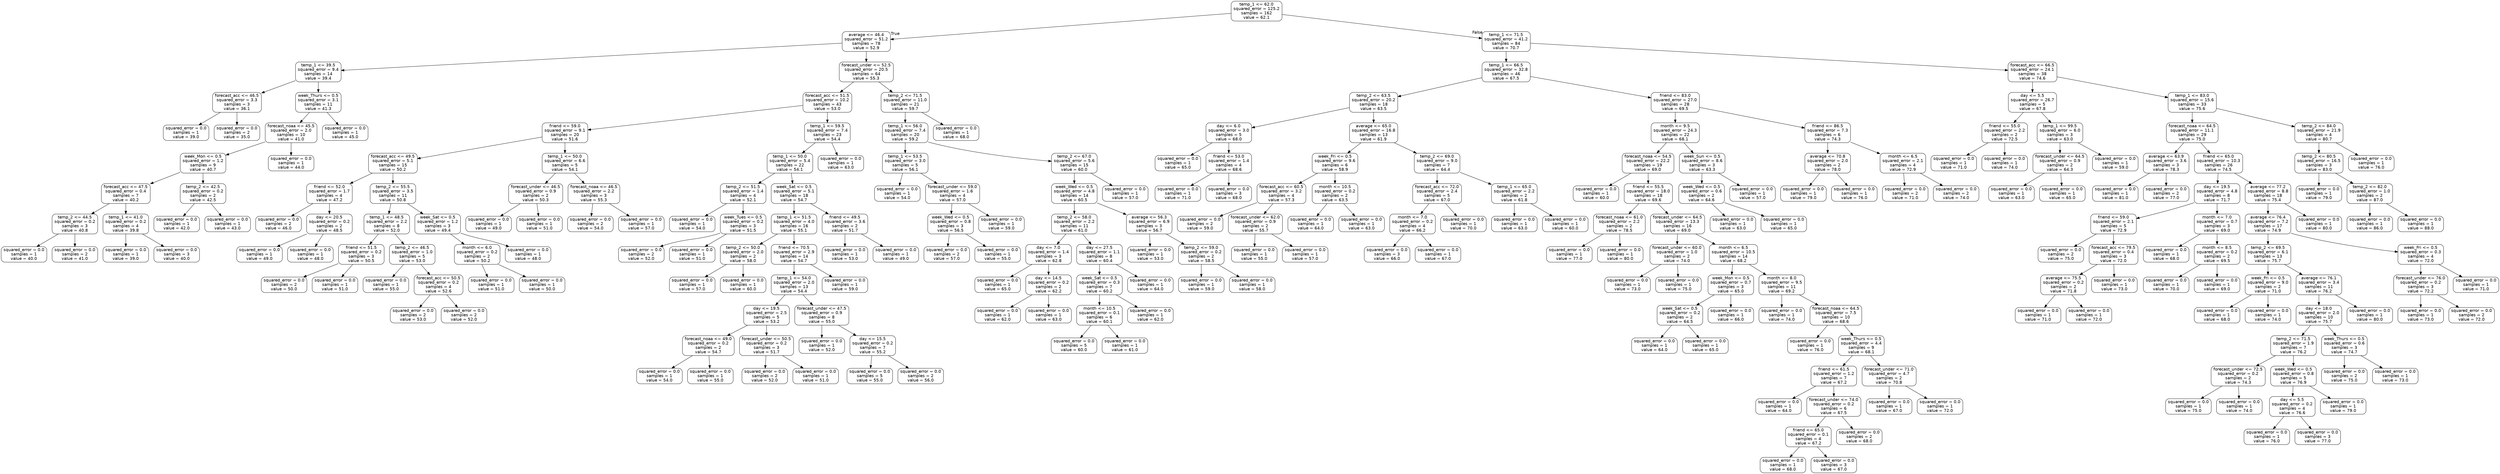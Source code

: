 digraph Tree {
node [shape=box, style="rounded", color="black", fontname="helvetica"] ;
edge [fontname="helvetica"] ;
0 [label="temp_1 <= 62.0\nsquared_error = 125.2\nsamples = 162\nvalue = 62.1"] ;
1 [label="average <= 46.4\nsquared_error = 51.2\nsamples = 78\nvalue = 52.9"] ;
0 -> 1 [labeldistance=2.5, labelangle=45, headlabel="True"] ;
2 [label="temp_1 <= 39.5\nsquared_error = 9.4\nsamples = 14\nvalue = 39.4"] ;
1 -> 2 ;
3 [label="forecast_acc <= 46.5\nsquared_error = 3.3\nsamples = 3\nvalue = 36.1"] ;
2 -> 3 ;
4 [label="squared_error = 0.0\nsamples = 1\nvalue = 39.0"] ;
3 -> 4 ;
5 [label="squared_error = 0.0\nsamples = 2\nvalue = 35.0"] ;
3 -> 5 ;
6 [label="week_Thurs <= 0.5\nsquared_error = 3.1\nsamples = 11\nvalue = 41.3"] ;
2 -> 6 ;
7 [label="forecast_noaa <= 45.5\nsquared_error = 2.0\nsamples = 10\nvalue = 41.0"] ;
6 -> 7 ;
8 [label="week_Mon <= 0.5\nsquared_error = 1.2\nsamples = 9\nvalue = 40.7"] ;
7 -> 8 ;
9 [label="forecast_acc <= 47.5\nsquared_error = 0.4\nsamples = 7\nvalue = 40.2"] ;
8 -> 9 ;
10 [label="temp_2 <= 44.5\nsquared_error = 0.2\nsamples = 3\nvalue = 40.8"] ;
9 -> 10 ;
11 [label="squared_error = 0.0\nsamples = 1\nvalue = 40.0"] ;
10 -> 11 ;
12 [label="squared_error = 0.0\nsamples = 2\nvalue = 41.0"] ;
10 -> 12 ;
13 [label="temp_1 <= 41.0\nsquared_error = 0.2\nsamples = 4\nvalue = 39.8"] ;
9 -> 13 ;
14 [label="squared_error = 0.0\nsamples = 1\nvalue = 39.0"] ;
13 -> 14 ;
15 [label="squared_error = 0.0\nsamples = 3\nvalue = 40.0"] ;
13 -> 15 ;
16 [label="temp_2 <= 42.5\nsquared_error = 0.2\nsamples = 2\nvalue = 42.5"] ;
8 -> 16 ;
17 [label="squared_error = 0.0\nsamples = 1\nvalue = 42.0"] ;
16 -> 17 ;
18 [label="squared_error = 0.0\nsamples = 1\nvalue = 43.0"] ;
16 -> 18 ;
19 [label="squared_error = 0.0\nsamples = 1\nvalue = 44.0"] ;
7 -> 19 ;
20 [label="squared_error = 0.0\nsamples = 1\nvalue = 45.0"] ;
6 -> 20 ;
21 [label="forecast_under <= 52.5\nsquared_error = 20.5\nsamples = 64\nvalue = 55.3"] ;
1 -> 21 ;
22 [label="forecast_acc <= 51.5\nsquared_error = 10.2\nsamples = 43\nvalue = 53.0"] ;
21 -> 22 ;
23 [label="friend <= 59.0\nsquared_error = 9.1\nsamples = 20\nvalue = 51.6"] ;
22 -> 23 ;
24 [label="forecast_acc <= 49.5\nsquared_error = 5.1\nsamples = 15\nvalue = 50.2"] ;
23 -> 24 ;
25 [label="friend <= 52.0\nsquared_error = 1.7\nsamples = 4\nvalue = 47.2"] ;
24 -> 25 ;
26 [label="squared_error = 0.0\nsamples = 2\nvalue = 46.0"] ;
25 -> 26 ;
27 [label="day <= 20.5\nsquared_error = 0.2\nsamples = 2\nvalue = 48.5"] ;
25 -> 27 ;
28 [label="squared_error = 0.0\nsamples = 1\nvalue = 49.0"] ;
27 -> 28 ;
29 [label="squared_error = 0.0\nsamples = 1\nvalue = 48.0"] ;
27 -> 29 ;
30 [label="temp_2 <= 55.5\nsquared_error = 3.5\nsamples = 11\nvalue = 50.8"] ;
24 -> 30 ;
31 [label="temp_1 <= 48.5\nsquared_error = 2.2\nsamples = 8\nvalue = 52.0"] ;
30 -> 31 ;
32 [label="friend <= 51.5\nsquared_error = 0.2\nsamples = 3\nvalue = 50.5"] ;
31 -> 32 ;
33 [label="squared_error = 0.0\nsamples = 2\nvalue = 50.0"] ;
32 -> 33 ;
34 [label="squared_error = 0.0\nsamples = 1\nvalue = 51.0"] ;
32 -> 34 ;
35 [label="temp_2 <= 46.5\nsquared_error = 1.0\nsamples = 5\nvalue = 53.0"] ;
31 -> 35 ;
36 [label="squared_error = 0.0\nsamples = 1\nvalue = 55.0"] ;
35 -> 36 ;
37 [label="forecast_acc <= 50.5\nsquared_error = 0.2\nsamples = 4\nvalue = 52.6"] ;
35 -> 37 ;
38 [label="squared_error = 0.0\nsamples = 2\nvalue = 53.0"] ;
37 -> 38 ;
39 [label="squared_error = 0.0\nsamples = 2\nvalue = 52.0"] ;
37 -> 39 ;
40 [label="week_Sat <= 0.5\nsquared_error = 1.2\nsamples = 3\nvalue = 49.4"] ;
30 -> 40 ;
41 [label="month <= 6.0\nsquared_error = 0.2\nsamples = 2\nvalue = 50.2"] ;
40 -> 41 ;
42 [label="squared_error = 0.0\nsamples = 1\nvalue = 51.0"] ;
41 -> 42 ;
43 [label="squared_error = 0.0\nsamples = 1\nvalue = 50.0"] ;
41 -> 43 ;
44 [label="squared_error = 0.0\nsamples = 1\nvalue = 48.0"] ;
40 -> 44 ;
45 [label="temp_1 <= 50.0\nsquared_error = 6.6\nsamples = 5\nvalue = 54.1"] ;
23 -> 45 ;
46 [label="forecast_under <= 46.5\nsquared_error = 0.9\nsamples = 2\nvalue = 50.3"] ;
45 -> 46 ;
47 [label="squared_error = 0.0\nsamples = 1\nvalue = 49.0"] ;
46 -> 47 ;
48 [label="squared_error = 0.0\nsamples = 1\nvalue = 51.0"] ;
46 -> 48 ;
49 [label="forecast_noaa <= 46.5\nsquared_error = 2.2\nsamples = 3\nvalue = 55.3"] ;
45 -> 49 ;
50 [label="squared_error = 0.0\nsamples = 2\nvalue = 54.0"] ;
49 -> 50 ;
51 [label="squared_error = 0.0\nsamples = 1\nvalue = 57.0"] ;
49 -> 51 ;
52 [label="temp_1 <= 59.5\nsquared_error = 7.4\nsamples = 23\nvalue = 54.4"] ;
22 -> 52 ;
53 [label="temp_1 <= 50.0\nsquared_error = 5.4\nsamples = 22\nvalue = 54.1"] ;
52 -> 53 ;
54 [label="temp_2 <= 51.5\nsquared_error = 1.4\nsamples = 4\nvalue = 52.1"] ;
53 -> 54 ;
55 [label="squared_error = 0.0\nsamples = 1\nvalue = 54.0"] ;
54 -> 55 ;
56 [label="week_Tues <= 0.5\nsquared_error = 0.2\nsamples = 3\nvalue = 51.5"] ;
54 -> 56 ;
57 [label="squared_error = 0.0\nsamples = 2\nvalue = 52.0"] ;
56 -> 57 ;
58 [label="squared_error = 0.0\nsamples = 1\nvalue = 51.0"] ;
56 -> 58 ;
59 [label="week_Sat <= 0.5\nsquared_error = 5.1\nsamples = 18\nvalue = 54.7"] ;
53 -> 59 ;
60 [label="temp_1 <= 51.5\nsquared_error = 4.0\nsamples = 16\nvalue = 55.1"] ;
59 -> 60 ;
61 [label="temp_2 <= 50.0\nsquared_error = 2.0\nsamples = 2\nvalue = 58.0"] ;
60 -> 61 ;
62 [label="squared_error = 0.0\nsamples = 1\nvalue = 57.0"] ;
61 -> 62 ;
63 [label="squared_error = 0.0\nsamples = 1\nvalue = 60.0"] ;
61 -> 63 ;
64 [label="friend <= 70.5\nsquared_error = 2.9\nsamples = 14\nvalue = 54.7"] ;
60 -> 64 ;
65 [label="temp_1 <= 54.0\nsquared_error = 2.0\nsamples = 13\nvalue = 54.4"] ;
64 -> 65 ;
66 [label="day <= 19.5\nsquared_error = 2.5\nsamples = 5\nvalue = 53.2"] ;
65 -> 66 ;
67 [label="forecast_noaa <= 49.0\nsquared_error = 0.2\nsamples = 2\nvalue = 54.7"] ;
66 -> 67 ;
68 [label="squared_error = 0.0\nsamples = 1\nvalue = 54.0"] ;
67 -> 68 ;
69 [label="squared_error = 0.0\nsamples = 1\nvalue = 55.0"] ;
67 -> 69 ;
70 [label="forecast_under <= 50.5\nsquared_error = 0.2\nsamples = 3\nvalue = 51.7"] ;
66 -> 70 ;
71 [label="squared_error = 0.0\nsamples = 2\nvalue = 52.0"] ;
70 -> 71 ;
72 [label="squared_error = 0.0\nsamples = 1\nvalue = 51.0"] ;
70 -> 72 ;
73 [label="forecast_under <= 47.5\nsquared_error = 0.9\nsamples = 8\nvalue = 55.0"] ;
65 -> 73 ;
74 [label="squared_error = 0.0\nsamples = 1\nvalue = 52.0"] ;
73 -> 74 ;
75 [label="day <= 15.5\nsquared_error = 0.2\nsamples = 7\nvalue = 55.2"] ;
73 -> 75 ;
76 [label="squared_error = 0.0\nsamples = 5\nvalue = 55.0"] ;
75 -> 76 ;
77 [label="squared_error = 0.0\nsamples = 2\nvalue = 56.0"] ;
75 -> 77 ;
78 [label="squared_error = 0.0\nsamples = 1\nvalue = 59.0"] ;
64 -> 78 ;
79 [label="friend <= 49.5\nsquared_error = 3.6\nsamples = 2\nvalue = 51.7"] ;
59 -> 79 ;
80 [label="squared_error = 0.0\nsamples = 1\nvalue = 53.0"] ;
79 -> 80 ;
81 [label="squared_error = 0.0\nsamples = 1\nvalue = 49.0"] ;
79 -> 81 ;
82 [label="squared_error = 0.0\nsamples = 1\nvalue = 63.0"] ;
52 -> 82 ;
83 [label="temp_2 <= 71.5\nsquared_error = 11.0\nsamples = 21\nvalue = 59.7"] ;
21 -> 83 ;
84 [label="temp_1 <= 56.0\nsquared_error = 7.4\nsamples = 20\nvalue = 59.2"] ;
83 -> 84 ;
85 [label="temp_1 <= 53.5\nsquared_error = 3.0\nsamples = 5\nvalue = 56.1"] ;
84 -> 85 ;
86 [label="squared_error = 0.0\nsamples = 1\nvalue = 54.0"] ;
85 -> 86 ;
87 [label="forecast_under <= 59.0\nsquared_error = 1.6\nsamples = 4\nvalue = 57.0"] ;
85 -> 87 ;
88 [label="week_Wed <= 0.5\nsquared_error = 0.8\nsamples = 3\nvalue = 56.5"] ;
87 -> 88 ;
89 [label="squared_error = 0.0\nsamples = 2\nvalue = 57.0"] ;
88 -> 89 ;
90 [label="squared_error = 0.0\nsamples = 1\nvalue = 55.0"] ;
88 -> 90 ;
91 [label="squared_error = 0.0\nsamples = 1\nvalue = 59.0"] ;
87 -> 91 ;
92 [label="temp_2 <= 67.0\nsquared_error = 5.6\nsamples = 15\nvalue = 60.0"] ;
84 -> 92 ;
93 [label="week_Wed <= 0.5\nsquared_error = 4.8\nsamples = 14\nvalue = 60.5"] ;
92 -> 93 ;
94 [label="temp_2 <= 58.0\nsquared_error = 2.2\nsamples = 11\nvalue = 61.0"] ;
93 -> 94 ;
95 [label="day <= 7.0\nsquared_error = 1.4\nsamples = 3\nvalue = 62.8"] ;
94 -> 95 ;
96 [label="squared_error = 0.0\nsamples = 1\nvalue = 65.0"] ;
95 -> 96 ;
97 [label="day <= 14.5\nsquared_error = 0.2\nsamples = 2\nvalue = 62.2"] ;
95 -> 97 ;
98 [label="squared_error = 0.0\nsamples = 1\nvalue = 62.0"] ;
97 -> 98 ;
99 [label="squared_error = 0.0\nsamples = 1\nvalue = 63.0"] ;
97 -> 99 ;
100 [label="day <= 27.5\nsquared_error = 1.1\nsamples = 8\nvalue = 60.4"] ;
94 -> 100 ;
101 [label="week_Sat <= 0.5\nsquared_error = 0.3\nsamples = 7\nvalue = 60.2"] ;
100 -> 101 ;
102 [label="month <= 10.5\nsquared_error = 0.1\nsamples = 6\nvalue = 60.1"] ;
101 -> 102 ;
103 [label="squared_error = 0.0\nsamples = 5\nvalue = 60.0"] ;
102 -> 103 ;
104 [label="squared_error = 0.0\nsamples = 1\nvalue = 61.0"] ;
102 -> 104 ;
105 [label="squared_error = 0.0\nsamples = 1\nvalue = 62.0"] ;
101 -> 105 ;
106 [label="squared_error = 0.0\nsamples = 1\nvalue = 64.0"] ;
100 -> 106 ;
107 [label="average <= 56.3\nsquared_error = 6.9\nsamples = 3\nvalue = 56.7"] ;
93 -> 107 ;
108 [label="squared_error = 0.0\nsamples = 1\nvalue = 53.0"] ;
107 -> 108 ;
109 [label="temp_2 <= 59.0\nsquared_error = 0.2\nsamples = 2\nvalue = 58.5"] ;
107 -> 109 ;
110 [label="squared_error = 0.0\nsamples = 1\nvalue = 59.0"] ;
109 -> 110 ;
111 [label="squared_error = 0.0\nsamples = 1\nvalue = 58.0"] ;
109 -> 111 ;
112 [label="squared_error = 0.0\nsamples = 1\nvalue = 57.0"] ;
92 -> 112 ;
113 [label="squared_error = 0.0\nsamples = 1\nvalue = 68.0"] ;
83 -> 113 ;
114 [label="temp_1 <= 71.5\nsquared_error = 41.2\nsamples = 84\nvalue = 70.7"] ;
0 -> 114 [labeldistance=2.5, labelangle=-45, headlabel="False"] ;
115 [label="temp_1 <= 66.5\nsquared_error = 32.8\nsamples = 46\nvalue = 67.5"] ;
114 -> 115 ;
116 [label="temp_2 <= 63.5\nsquared_error = 20.2\nsamples = 18\nvalue = 63.5"] ;
115 -> 116 ;
117 [label="day <= 6.0\nsquared_error = 3.0\nsamples = 5\nvalue = 68.0"] ;
116 -> 117 ;
118 [label="squared_error = 0.0\nsamples = 1\nvalue = 65.0"] ;
117 -> 118 ;
119 [label="friend <= 53.0\nsquared_error = 1.4\nsamples = 4\nvalue = 68.6"] ;
117 -> 119 ;
120 [label="squared_error = 0.0\nsamples = 1\nvalue = 71.0"] ;
119 -> 120 ;
121 [label="squared_error = 0.0\nsamples = 3\nvalue = 68.0"] ;
119 -> 121 ;
122 [label="average <= 65.0\nsquared_error = 16.8\nsamples = 13\nvalue = 61.9"] ;
116 -> 122 ;
123 [label="week_Fri <= 0.5\nsquared_error = 9.6\nsamples = 6\nvalue = 58.9"] ;
122 -> 123 ;
124 [label="forecast_acc <= 60.5\nsquared_error = 3.2\nsamples = 4\nvalue = 57.3"] ;
123 -> 124 ;
125 [label="squared_error = 0.0\nsamples = 2\nvalue = 59.0"] ;
124 -> 125 ;
126 [label="forecast_under <= 62.0\nsquared_error = 0.9\nsamples = 2\nvalue = 55.7"] ;
124 -> 126 ;
127 [label="squared_error = 0.0\nsamples = 1\nvalue = 55.0"] ;
126 -> 127 ;
128 [label="squared_error = 0.0\nsamples = 1\nvalue = 57.0"] ;
126 -> 128 ;
129 [label="month <= 10.5\nsquared_error = 0.2\nsamples = 2\nvalue = 63.5"] ;
123 -> 129 ;
130 [label="squared_error = 0.0\nsamples = 1\nvalue = 64.0"] ;
129 -> 130 ;
131 [label="squared_error = 0.0\nsamples = 1\nvalue = 63.0"] ;
129 -> 131 ;
132 [label="temp_2 <= 69.0\nsquared_error = 9.0\nsamples = 7\nvalue = 64.4"] ;
122 -> 132 ;
133 [label="forecast_acc <= 72.0\nsquared_error = 2.4\nsamples = 5\nvalue = 67.0"] ;
132 -> 133 ;
134 [label="month <= 7.0\nsquared_error = 0.2\nsamples = 4\nvalue = 66.2"] ;
133 -> 134 ;
135 [label="squared_error = 0.0\nsamples = 3\nvalue = 66.0"] ;
134 -> 135 ;
136 [label="squared_error = 0.0\nsamples = 1\nvalue = 67.0"] ;
134 -> 136 ;
137 [label="squared_error = 0.0\nsamples = 1\nvalue = 70.0"] ;
133 -> 137 ;
138 [label="temp_1 <= 65.0\nsquared_error = 2.2\nsamples = 2\nvalue = 61.8"] ;
132 -> 138 ;
139 [label="squared_error = 0.0\nsamples = 1\nvalue = 63.0"] ;
138 -> 139 ;
140 [label="squared_error = 0.0\nsamples = 1\nvalue = 60.0"] ;
138 -> 140 ;
141 [label="friend <= 83.0\nsquared_error = 27.0\nsamples = 28\nvalue = 69.5"] ;
115 -> 141 ;
142 [label="month <= 9.5\nsquared_error = 24.3\nsamples = 22\nvalue = 68.1"] ;
141 -> 142 ;
143 [label="forecast_noaa <= 54.5\nsquared_error = 22.2\nsamples = 19\nvalue = 69.0"] ;
142 -> 143 ;
144 [label="squared_error = 0.0\nsamples = 1\nvalue = 60.0"] ;
143 -> 144 ;
145 [label="friend <= 55.5\nsquared_error = 18.0\nsamples = 18\nvalue = 69.6"] ;
143 -> 145 ;
146 [label="forecast_noaa <= 61.0\nsquared_error = 2.2\nsamples = 2\nvalue = 78.5"] ;
145 -> 146 ;
147 [label="squared_error = 0.0\nsamples = 1\nvalue = 77.0"] ;
146 -> 147 ;
148 [label="squared_error = 0.0\nsamples = 1\nvalue = 80.0"] ;
146 -> 148 ;
149 [label="forecast_under <= 64.5\nsquared_error = 13.3\nsamples = 16\nvalue = 69.0"] ;
145 -> 149 ;
150 [label="forecast_under <= 60.0\nsquared_error = 1.0\nsamples = 2\nvalue = 74.0"] ;
149 -> 150 ;
151 [label="squared_error = 0.0\nsamples = 1\nvalue = 73.0"] ;
150 -> 151 ;
152 [label="squared_error = 0.0\nsamples = 1\nvalue = 75.0"] ;
150 -> 152 ;
153 [label="month <= 6.5\nsquared_error = 10.5\nsamples = 14\nvalue = 68.2"] ;
149 -> 153 ;
154 [label="week_Mon <= 0.5\nsquared_error = 0.7\nsamples = 3\nvalue = 65.0"] ;
153 -> 154 ;
155 [label="week_Sat <= 0.5\nsquared_error = 0.2\nsamples = 2\nvalue = 64.5"] ;
154 -> 155 ;
156 [label="squared_error = 0.0\nsamples = 1\nvalue = 64.0"] ;
155 -> 156 ;
157 [label="squared_error = 0.0\nsamples = 1\nvalue = 65.0"] ;
155 -> 157 ;
158 [label="squared_error = 0.0\nsamples = 1\nvalue = 66.0"] ;
154 -> 158 ;
159 [label="month <= 8.0\nsquared_error = 9.5\nsamples = 11\nvalue = 69.2"] ;
153 -> 159 ;
160 [label="squared_error = 0.0\nsamples = 1\nvalue = 74.0"] ;
159 -> 160 ;
161 [label="forecast_noaa <= 64.5\nsquared_error = 7.5\nsamples = 10\nvalue = 68.6"] ;
159 -> 161 ;
162 [label="squared_error = 0.0\nsamples = 1\nvalue = 76.0"] ;
161 -> 162 ;
163 [label="week_Thurs <= 0.5\nsquared_error = 4.4\nsamples = 9\nvalue = 68.1"] ;
161 -> 163 ;
164 [label="friend <= 61.5\nsquared_error = 1.2\nsamples = 7\nvalue = 67.2"] ;
163 -> 164 ;
165 [label="squared_error = 0.0\nsamples = 1\nvalue = 64.0"] ;
164 -> 165 ;
166 [label="forecast_under <= 74.0\nsquared_error = 0.2\nsamples = 6\nvalue = 67.5"] ;
164 -> 166 ;
167 [label="friend <= 65.0\nsquared_error = 0.1\nsamples = 4\nvalue = 67.2"] ;
166 -> 167 ;
168 [label="squared_error = 0.0\nsamples = 1\nvalue = 68.0"] ;
167 -> 168 ;
169 [label="squared_error = 0.0\nsamples = 3\nvalue = 67.0"] ;
167 -> 169 ;
170 [label="squared_error = 0.0\nsamples = 2\nvalue = 68.0"] ;
166 -> 170 ;
171 [label="forecast_under <= 71.0\nsquared_error = 4.7\nsamples = 2\nvalue = 70.8"] ;
163 -> 171 ;
172 [label="squared_error = 0.0\nsamples = 1\nvalue = 67.0"] ;
171 -> 172 ;
173 [label="squared_error = 0.0\nsamples = 1\nvalue = 72.0"] ;
171 -> 173 ;
174 [label="week_Sun <= 0.5\nsquared_error = 8.6\nsamples = 3\nvalue = 63.3"] ;
142 -> 174 ;
175 [label="week_Wed <= 0.5\nsquared_error = 0.6\nsamples = 2\nvalue = 64.6"] ;
174 -> 175 ;
176 [label="squared_error = 0.0\nsamples = 1\nvalue = 63.0"] ;
175 -> 176 ;
177 [label="squared_error = 0.0\nsamples = 1\nvalue = 65.0"] ;
175 -> 177 ;
178 [label="squared_error = 0.0\nsamples = 1\nvalue = 57.0"] ;
174 -> 178 ;
179 [label="friend <= 86.5\nsquared_error = 7.3\nsamples = 6\nvalue = 74.3"] ;
141 -> 179 ;
180 [label="average <= 70.8\nsquared_error = 2.0\nsamples = 2\nvalue = 78.0"] ;
179 -> 180 ;
181 [label="squared_error = 0.0\nsamples = 1\nvalue = 79.0"] ;
180 -> 181 ;
182 [label="squared_error = 0.0\nsamples = 1\nvalue = 76.0"] ;
180 -> 182 ;
183 [label="month <= 6.5\nsquared_error = 2.1\nsamples = 4\nvalue = 72.9"] ;
179 -> 183 ;
184 [label="squared_error = 0.0\nsamples = 2\nvalue = 71.0"] ;
183 -> 184 ;
185 [label="squared_error = 0.0\nsamples = 2\nvalue = 74.0"] ;
183 -> 185 ;
186 [label="forecast_acc <= 66.5\nsquared_error = 24.1\nsamples = 38\nvalue = 74.6"] ;
114 -> 186 ;
187 [label="day <= 5.5\nsquared_error = 26.7\nsamples = 5\nvalue = 67.8"] ;
186 -> 187 ;
188 [label="friend <= 55.0\nsquared_error = 2.2\nsamples = 2\nvalue = 72.5"] ;
187 -> 188 ;
189 [label="squared_error = 0.0\nsamples = 1\nvalue = 71.0"] ;
188 -> 189 ;
190 [label="squared_error = 0.0\nsamples = 1\nvalue = 74.0"] ;
188 -> 190 ;
191 [label="temp_1 <= 99.5\nsquared_error = 6.0\nsamples = 3\nvalue = 63.0"] ;
187 -> 191 ;
192 [label="forecast_under <= 64.5\nsquared_error = 0.9\nsamples = 2\nvalue = 64.3"] ;
191 -> 192 ;
193 [label="squared_error = 0.0\nsamples = 1\nvalue = 63.0"] ;
192 -> 193 ;
194 [label="squared_error = 0.0\nsamples = 1\nvalue = 65.0"] ;
192 -> 194 ;
195 [label="squared_error = 0.0\nsamples = 1\nvalue = 59.0"] ;
191 -> 195 ;
196 [label="temp_1 <= 83.0\nsquared_error = 15.6\nsamples = 33\nvalue = 75.6"] ;
186 -> 196 ;
197 [label="forecast_noaa <= 64.5\nsquared_error = 11.1\nsamples = 29\nvalue = 75.0"] ;
196 -> 197 ;
198 [label="average <= 63.9\nsquared_error = 3.6\nsamples = 3\nvalue = 78.3"] ;
197 -> 198 ;
199 [label="squared_error = 0.0\nsamples = 1\nvalue = 81.0"] ;
198 -> 199 ;
200 [label="squared_error = 0.0\nsamples = 2\nvalue = 77.0"] ;
198 -> 200 ;
201 [label="friend <= 65.0\nsquared_error = 10.3\nsamples = 26\nvalue = 74.5"] ;
197 -> 201 ;
202 [label="day <= 19.5\nsquared_error = 4.8\nsamples = 8\nvalue = 71.7"] ;
201 -> 202 ;
203 [label="friend <= 59.0\nsquared_error = 2.1\nsamples = 5\nvalue = 72.9"] ;
202 -> 203 ;
204 [label="squared_error = 0.0\nsamples = 2\nvalue = 75.0"] ;
203 -> 204 ;
205 [label="forecast_acc <= 79.5\nsquared_error = 0.4\nsamples = 3\nvalue = 72.0"] ;
203 -> 205 ;
206 [label="average <= 75.5\nsquared_error = 0.2\nsamples = 2\nvalue = 71.8"] ;
205 -> 206 ;
207 [label="squared_error = 0.0\nsamples = 1\nvalue = 71.0"] ;
206 -> 207 ;
208 [label="squared_error = 0.0\nsamples = 1\nvalue = 72.0"] ;
206 -> 208 ;
209 [label="squared_error = 0.0\nsamples = 1\nvalue = 73.0"] ;
205 -> 209 ;
210 [label="month <= 7.0\nsquared_error = 0.7\nsamples = 3\nvalue = 69.0"] ;
202 -> 210 ;
211 [label="squared_error = 0.0\nsamples = 1\nvalue = 68.0"] ;
210 -> 211 ;
212 [label="month <= 8.5\nsquared_error = 0.2\nsamples = 2\nvalue = 69.5"] ;
210 -> 212 ;
213 [label="squared_error = 0.0\nsamples = 1\nvalue = 70.0"] ;
212 -> 213 ;
214 [label="squared_error = 0.0\nsamples = 1\nvalue = 69.0"] ;
212 -> 214 ;
215 [label="average <= 77.2\nsquared_error = 8.8\nsamples = 18\nvalue = 75.4"] ;
201 -> 215 ;
216 [label="average <= 76.4\nsquared_error = 7.2\nsamples = 17\nvalue = 74.9"] ;
215 -> 216 ;
217 [label="temp_2 <= 69.5\nsquared_error = 6.1\nsamples = 13\nvalue = 75.7"] ;
216 -> 217 ;
218 [label="week_Fri <= 0.5\nsquared_error = 9.0\nsamples = 2\nvalue = 71.0"] ;
217 -> 218 ;
219 [label="squared_error = 0.0\nsamples = 1\nvalue = 68.0"] ;
218 -> 219 ;
220 [label="squared_error = 0.0\nsamples = 1\nvalue = 74.0"] ;
218 -> 220 ;
221 [label="average <= 76.1\nsquared_error = 3.4\nsamples = 11\nvalue = 76.2"] ;
217 -> 221 ;
222 [label="day <= 18.0\nsquared_error = 2.0\nsamples = 10\nvalue = 75.7"] ;
221 -> 222 ;
223 [label="temp_2 <= 71.5\nsquared_error = 1.9\nsamples = 7\nvalue = 76.2"] ;
222 -> 223 ;
224 [label="forecast_under <= 72.5\nsquared_error = 0.2\nsamples = 2\nvalue = 74.3"] ;
223 -> 224 ;
225 [label="squared_error = 0.0\nsamples = 1\nvalue = 75.0"] ;
224 -> 225 ;
226 [label="squared_error = 0.0\nsamples = 1\nvalue = 74.0"] ;
224 -> 226 ;
227 [label="week_Wed <= 0.5\nsquared_error = 0.8\nsamples = 5\nvalue = 76.9"] ;
223 -> 227 ;
228 [label="day <= 5.5\nsquared_error = 0.2\nsamples = 4\nvalue = 76.6"] ;
227 -> 228 ;
229 [label="squared_error = 0.0\nsamples = 1\nvalue = 76.0"] ;
228 -> 229 ;
230 [label="squared_error = 0.0\nsamples = 3\nvalue = 77.0"] ;
228 -> 230 ;
231 [label="squared_error = 0.0\nsamples = 1\nvalue = 79.0"] ;
227 -> 231 ;
232 [label="week_Thurs <= 0.5\nsquared_error = 0.6\nsamples = 3\nvalue = 74.7"] ;
222 -> 232 ;
233 [label="squared_error = 0.0\nsamples = 2\nvalue = 75.0"] ;
232 -> 233 ;
234 [label="squared_error = 0.0\nsamples = 1\nvalue = 73.0"] ;
232 -> 234 ;
235 [label="squared_error = 0.0\nsamples = 1\nvalue = 80.0"] ;
221 -> 235 ;
236 [label="week_Fri <= 0.5\nsquared_error = 0.3\nsamples = 4\nvalue = 72.0"] ;
216 -> 236 ;
237 [label="forecast_under <= 76.0\nsquared_error = 0.2\nsamples = 3\nvalue = 72.2"] ;
236 -> 237 ;
238 [label="squared_error = 0.0\nsamples = 1\nvalue = 73.0"] ;
237 -> 238 ;
239 [label="squared_error = 0.0\nsamples = 2\nvalue = 72.0"] ;
237 -> 239 ;
240 [label="squared_error = 0.0\nsamples = 1\nvalue = 71.0"] ;
236 -> 240 ;
241 [label="squared_error = 0.0\nsamples = 1\nvalue = 80.0"] ;
215 -> 241 ;
242 [label="temp_2 <= 84.0\nsquared_error = 21.9\nsamples = 4\nvalue = 80.7"] ;
196 -> 242 ;
243 [label="temp_2 <= 80.5\nsquared_error = 16.5\nsamples = 3\nvalue = 83.0"] ;
242 -> 243 ;
244 [label="squared_error = 0.0\nsamples = 1\nvalue = 79.0"] ;
243 -> 244 ;
245 [label="temp_2 <= 82.0\nsquared_error = 1.0\nsamples = 2\nvalue = 87.0"] ;
243 -> 245 ;
246 [label="squared_error = 0.0\nsamples = 1\nvalue = 86.0"] ;
245 -> 246 ;
247 [label="squared_error = 0.0\nsamples = 1\nvalue = 88.0"] ;
245 -> 247 ;
248 [label="squared_error = 0.0\nsamples = 1\nvalue = 76.0"] ;
242 -> 248 ;
}
